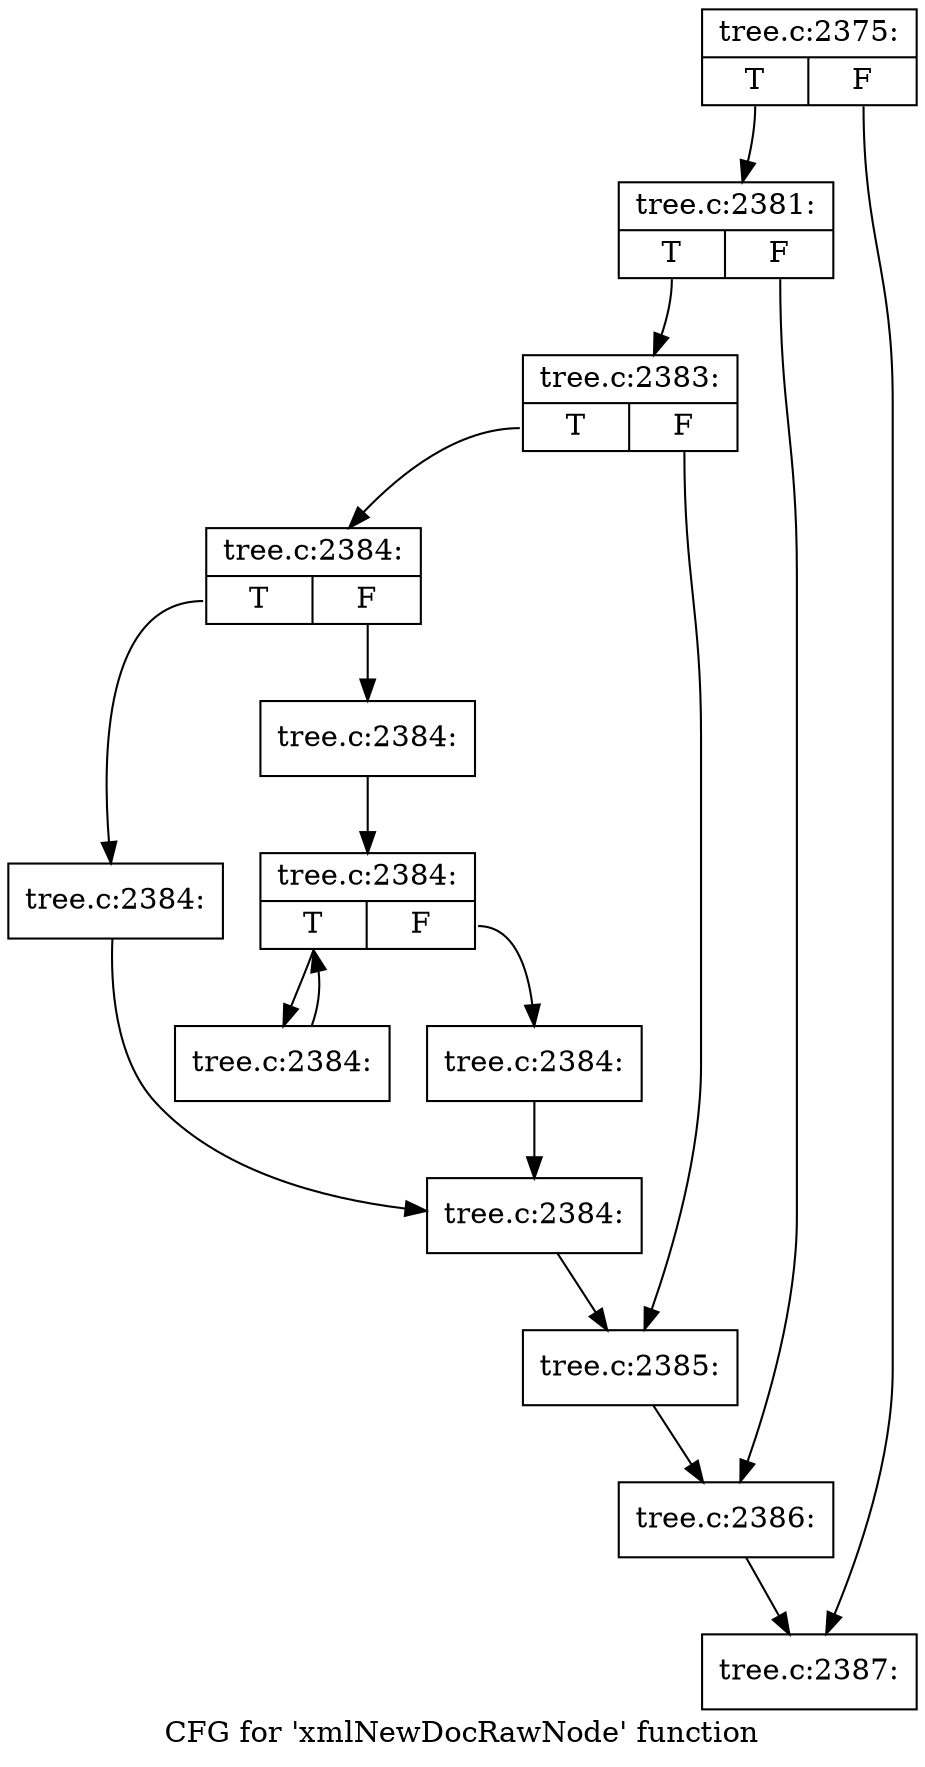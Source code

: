 digraph "CFG for 'xmlNewDocRawNode' function" {
	label="CFG for 'xmlNewDocRawNode' function";

	Node0x438ef50 [shape=record,label="{tree.c:2375:|{<s0>T|<s1>F}}"];
	Node0x438ef50:s0 -> Node0x43904c0;
	Node0x438ef50:s1 -> Node0x4390510;
	Node0x43904c0 [shape=record,label="{tree.c:2381:|{<s0>T|<s1>F}}"];
	Node0x43904c0:s0 -> Node0x4390b10;
	Node0x43904c0:s1 -> Node0x4390b60;
	Node0x4390b10 [shape=record,label="{tree.c:2383:|{<s0>T|<s1>F}}"];
	Node0x4390b10:s0 -> Node0x4391290;
	Node0x4390b10:s1 -> Node0x43912e0;
	Node0x4391290 [shape=record,label="{tree.c:2384:|{<s0>T|<s1>F}}"];
	Node0x4391290:s0 -> Node0x43919d0;
	Node0x4391290:s1 -> Node0x4391a70;
	Node0x43919d0 [shape=record,label="{tree.c:2384:}"];
	Node0x43919d0 -> Node0x4391a20;
	Node0x4391a70 [shape=record,label="{tree.c:2384:}"];
	Node0x4391a70 -> Node0x4391f20;
	Node0x4391f20 [shape=record,label="{tree.c:2384:|{<s0>T|<s1>F}}"];
	Node0x4391f20:s0 -> Node0x4392350;
	Node0x4391f20:s1 -> Node0x4392110;
	Node0x4392350 [shape=record,label="{tree.c:2384:}"];
	Node0x4392350 -> Node0x4391f20;
	Node0x4392110 [shape=record,label="{tree.c:2384:}"];
	Node0x4392110 -> Node0x4391a20;
	Node0x4391a20 [shape=record,label="{tree.c:2384:}"];
	Node0x4391a20 -> Node0x43912e0;
	Node0x43912e0 [shape=record,label="{tree.c:2385:}"];
	Node0x43912e0 -> Node0x4390b60;
	Node0x4390b60 [shape=record,label="{tree.c:2386:}"];
	Node0x4390b60 -> Node0x4390510;
	Node0x4390510 [shape=record,label="{tree.c:2387:}"];
}
